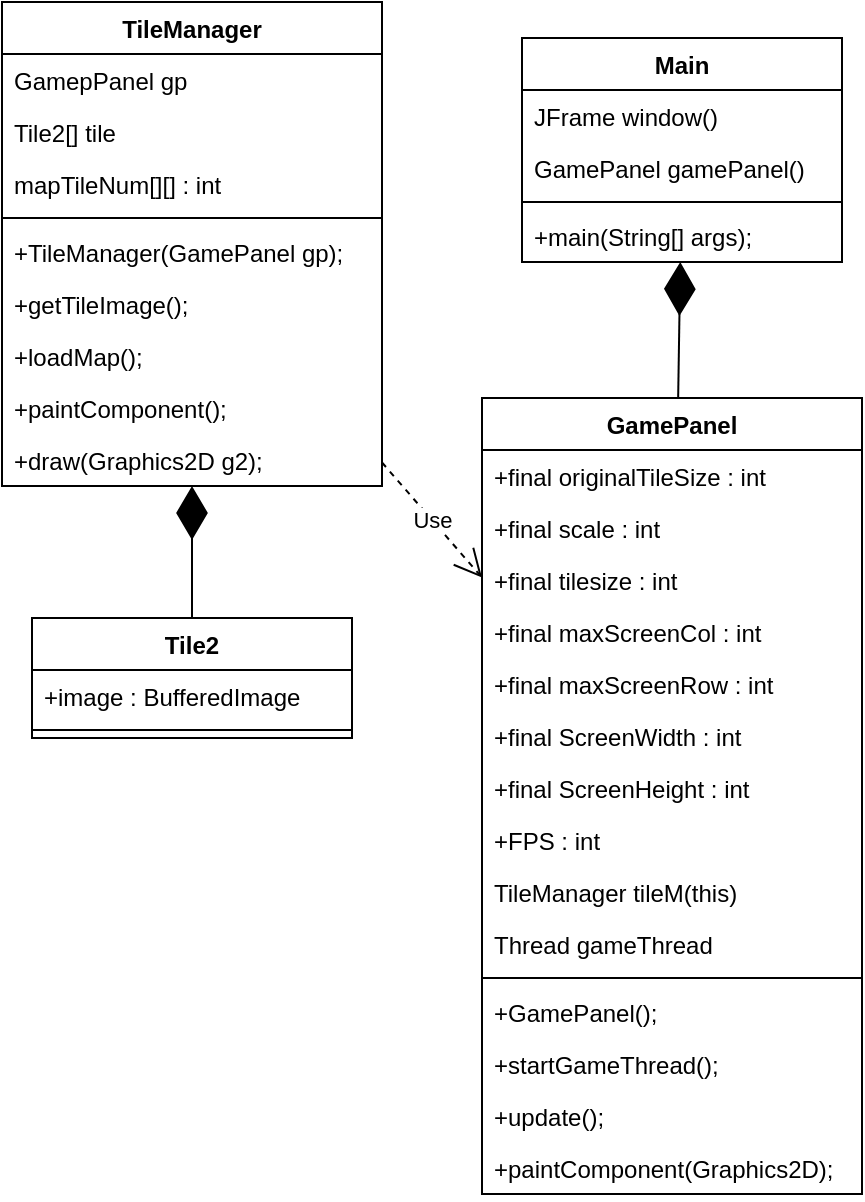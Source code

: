 <mxfile version="24.4.9" type="github">
  <diagram name="Strona-1" id="xXHoiSsrlWsvpKmhIz5g">
    <mxGraphModel dx="546" dy="729" grid="1" gridSize="10" guides="1" tooltips="1" connect="1" arrows="1" fold="1" page="1" pageScale="1" pageWidth="827" pageHeight="1169" math="0" shadow="0">
      <root>
        <mxCell id="0" />
        <mxCell id="1" parent="0" />
        <mxCell id="4ulSEf8VKUt_bsRfjaRG-1" value="Main" style="swimlane;fontStyle=1;align=center;verticalAlign=top;childLayout=stackLayout;horizontal=1;startSize=26;horizontalStack=0;resizeParent=1;resizeParentMax=0;resizeLast=0;collapsible=1;marginBottom=0;whiteSpace=wrap;html=1;" vertex="1" parent="1">
          <mxGeometry x="370" y="320" width="160" height="112" as="geometry" />
        </mxCell>
        <mxCell id="4ulSEf8VKUt_bsRfjaRG-51" value="JFrame window()" style="text;strokeColor=none;fillColor=none;align=left;verticalAlign=top;spacingLeft=4;spacingRight=4;overflow=hidden;rotatable=0;points=[[0,0.5],[1,0.5]];portConstraint=eastwest;whiteSpace=wrap;html=1;" vertex="1" parent="4ulSEf8VKUt_bsRfjaRG-1">
          <mxGeometry y="26" width="160" height="26" as="geometry" />
        </mxCell>
        <mxCell id="4ulSEf8VKUt_bsRfjaRG-52" value="GamePanel gamePanel()" style="text;strokeColor=none;fillColor=none;align=left;verticalAlign=top;spacingLeft=4;spacingRight=4;overflow=hidden;rotatable=0;points=[[0,0.5],[1,0.5]];portConstraint=eastwest;whiteSpace=wrap;html=1;" vertex="1" parent="4ulSEf8VKUt_bsRfjaRG-1">
          <mxGeometry y="52" width="160" height="26" as="geometry" />
        </mxCell>
        <mxCell id="4ulSEf8VKUt_bsRfjaRG-3" value="" style="line;strokeWidth=1;fillColor=none;align=left;verticalAlign=middle;spacingTop=-1;spacingLeft=3;spacingRight=3;rotatable=0;labelPosition=right;points=[];portConstraint=eastwest;strokeColor=inherit;" vertex="1" parent="4ulSEf8VKUt_bsRfjaRG-1">
          <mxGeometry y="78" width="160" height="8" as="geometry" />
        </mxCell>
        <mxCell id="4ulSEf8VKUt_bsRfjaRG-4" value="+main(String[] args);" style="text;strokeColor=none;fillColor=none;align=left;verticalAlign=top;spacingLeft=4;spacingRight=4;overflow=hidden;rotatable=0;points=[[0,0.5],[1,0.5]];portConstraint=eastwest;whiteSpace=wrap;html=1;" vertex="1" parent="4ulSEf8VKUt_bsRfjaRG-1">
          <mxGeometry y="86" width="160" height="26" as="geometry" />
        </mxCell>
        <mxCell id="4ulSEf8VKUt_bsRfjaRG-5" value="GamePanel" style="swimlane;fontStyle=1;align=center;verticalAlign=top;childLayout=stackLayout;horizontal=1;startSize=26;horizontalStack=0;resizeParent=1;resizeParentMax=0;resizeLast=0;collapsible=1;marginBottom=0;whiteSpace=wrap;html=1;" vertex="1" parent="1">
          <mxGeometry x="350" y="500" width="190" height="398" as="geometry" />
        </mxCell>
        <mxCell id="4ulSEf8VKUt_bsRfjaRG-47" value="&lt;div&gt;+final originalTileSize : int&lt;/div&gt;" style="text;strokeColor=none;fillColor=none;align=left;verticalAlign=top;spacingLeft=4;spacingRight=4;overflow=hidden;rotatable=0;points=[[0,0.5],[1,0.5]];portConstraint=eastwest;whiteSpace=wrap;html=1;" vertex="1" parent="4ulSEf8VKUt_bsRfjaRG-5">
          <mxGeometry y="26" width="190" height="26" as="geometry" />
        </mxCell>
        <mxCell id="4ulSEf8VKUt_bsRfjaRG-48" value="&lt;div&gt;+final scale : int&lt;/div&gt;" style="text;strokeColor=none;fillColor=none;align=left;verticalAlign=top;spacingLeft=4;spacingRight=4;overflow=hidden;rotatable=0;points=[[0,0.5],[1,0.5]];portConstraint=eastwest;whiteSpace=wrap;html=1;" vertex="1" parent="4ulSEf8VKUt_bsRfjaRG-5">
          <mxGeometry y="52" width="190" height="26" as="geometry" />
        </mxCell>
        <mxCell id="4ulSEf8VKUt_bsRfjaRG-6" value="&lt;div&gt;+final tilesize : int&lt;/div&gt;" style="text;strokeColor=none;fillColor=none;align=left;verticalAlign=top;spacingLeft=4;spacingRight=4;overflow=hidden;rotatable=0;points=[[0,0.5],[1,0.5]];portConstraint=eastwest;whiteSpace=wrap;html=1;" vertex="1" parent="4ulSEf8VKUt_bsRfjaRG-5">
          <mxGeometry y="78" width="190" height="26" as="geometry" />
        </mxCell>
        <mxCell id="4ulSEf8VKUt_bsRfjaRG-9" value="&lt;div&gt;+final maxScreenCol : int&lt;/div&gt;" style="text;strokeColor=none;fillColor=none;align=left;verticalAlign=top;spacingLeft=4;spacingRight=4;overflow=hidden;rotatable=0;points=[[0,0.5],[1,0.5]];portConstraint=eastwest;whiteSpace=wrap;html=1;" vertex="1" parent="4ulSEf8VKUt_bsRfjaRG-5">
          <mxGeometry y="104" width="190" height="26" as="geometry" />
        </mxCell>
        <mxCell id="4ulSEf8VKUt_bsRfjaRG-10" value="&lt;div&gt;+final maxScreenRow : int&lt;/div&gt;" style="text;strokeColor=none;fillColor=none;align=left;verticalAlign=top;spacingLeft=4;spacingRight=4;overflow=hidden;rotatable=0;points=[[0,0.5],[1,0.5]];portConstraint=eastwest;whiteSpace=wrap;html=1;" vertex="1" parent="4ulSEf8VKUt_bsRfjaRG-5">
          <mxGeometry y="130" width="190" height="26" as="geometry" />
        </mxCell>
        <mxCell id="4ulSEf8VKUt_bsRfjaRG-11" value="&lt;div&gt;+final ScreenWidth : int&lt;/div&gt;" style="text;strokeColor=none;fillColor=none;align=left;verticalAlign=top;spacingLeft=4;spacingRight=4;overflow=hidden;rotatable=0;points=[[0,0.5],[1,0.5]];portConstraint=eastwest;whiteSpace=wrap;html=1;" vertex="1" parent="4ulSEf8VKUt_bsRfjaRG-5">
          <mxGeometry y="156" width="190" height="26" as="geometry" />
        </mxCell>
        <mxCell id="4ulSEf8VKUt_bsRfjaRG-12" value="&lt;div&gt;+final ScreenHeight : int&lt;/div&gt;" style="text;strokeColor=none;fillColor=none;align=left;verticalAlign=top;spacingLeft=4;spacingRight=4;overflow=hidden;rotatable=0;points=[[0,0.5],[1,0.5]];portConstraint=eastwest;whiteSpace=wrap;html=1;" vertex="1" parent="4ulSEf8VKUt_bsRfjaRG-5">
          <mxGeometry y="182" width="190" height="26" as="geometry" />
        </mxCell>
        <mxCell id="4ulSEf8VKUt_bsRfjaRG-13" value="&lt;div&gt;+FPS : int&lt;/div&gt;" style="text;strokeColor=none;fillColor=none;align=left;verticalAlign=top;spacingLeft=4;spacingRight=4;overflow=hidden;rotatable=0;points=[[0,0.5],[1,0.5]];portConstraint=eastwest;whiteSpace=wrap;html=1;" vertex="1" parent="4ulSEf8VKUt_bsRfjaRG-5">
          <mxGeometry y="208" width="190" height="26" as="geometry" />
        </mxCell>
        <mxCell id="4ulSEf8VKUt_bsRfjaRG-49" value="&lt;div&gt;TileManager tileM(this)&lt;/div&gt;" style="text;strokeColor=none;fillColor=none;align=left;verticalAlign=top;spacingLeft=4;spacingRight=4;overflow=hidden;rotatable=0;points=[[0,0.5],[1,0.5]];portConstraint=eastwest;whiteSpace=wrap;html=1;" vertex="1" parent="4ulSEf8VKUt_bsRfjaRG-5">
          <mxGeometry y="234" width="190" height="26" as="geometry" />
        </mxCell>
        <mxCell id="4ulSEf8VKUt_bsRfjaRG-50" value="&lt;div&gt;Thread gameThread&lt;/div&gt;" style="text;strokeColor=none;fillColor=none;align=left;verticalAlign=top;spacingLeft=4;spacingRight=4;overflow=hidden;rotatable=0;points=[[0,0.5],[1,0.5]];portConstraint=eastwest;whiteSpace=wrap;html=1;" vertex="1" parent="4ulSEf8VKUt_bsRfjaRG-5">
          <mxGeometry y="260" width="190" height="26" as="geometry" />
        </mxCell>
        <mxCell id="4ulSEf8VKUt_bsRfjaRG-7" value="" style="line;strokeWidth=1;fillColor=none;align=left;verticalAlign=middle;spacingTop=-1;spacingLeft=3;spacingRight=3;rotatable=0;labelPosition=right;points=[];portConstraint=eastwest;strokeColor=inherit;" vertex="1" parent="4ulSEf8VKUt_bsRfjaRG-5">
          <mxGeometry y="286" width="190" height="8" as="geometry" />
        </mxCell>
        <mxCell id="4ulSEf8VKUt_bsRfjaRG-8" value="+GamePanel();" style="text;strokeColor=none;fillColor=none;align=left;verticalAlign=top;spacingLeft=4;spacingRight=4;overflow=hidden;rotatable=0;points=[[0,0.5],[1,0.5]];portConstraint=eastwest;whiteSpace=wrap;html=1;" vertex="1" parent="4ulSEf8VKUt_bsRfjaRG-5">
          <mxGeometry y="294" width="190" height="26" as="geometry" />
        </mxCell>
        <mxCell id="4ulSEf8VKUt_bsRfjaRG-15" value="+startGameThread();" style="text;strokeColor=none;fillColor=none;align=left;verticalAlign=top;spacingLeft=4;spacingRight=4;overflow=hidden;rotatable=0;points=[[0,0.5],[1,0.5]];portConstraint=eastwest;whiteSpace=wrap;html=1;" vertex="1" parent="4ulSEf8VKUt_bsRfjaRG-5">
          <mxGeometry y="320" width="190" height="26" as="geometry" />
        </mxCell>
        <mxCell id="4ulSEf8VKUt_bsRfjaRG-17" value="+update();" style="text;strokeColor=none;fillColor=none;align=left;verticalAlign=top;spacingLeft=4;spacingRight=4;overflow=hidden;rotatable=0;points=[[0,0.5],[1,0.5]];portConstraint=eastwest;whiteSpace=wrap;html=1;" vertex="1" parent="4ulSEf8VKUt_bsRfjaRG-5">
          <mxGeometry y="346" width="190" height="26" as="geometry" />
        </mxCell>
        <mxCell id="4ulSEf8VKUt_bsRfjaRG-16" value="+paintComponent(Graphics2D);" style="text;strokeColor=none;fillColor=none;align=left;verticalAlign=top;spacingLeft=4;spacingRight=4;overflow=hidden;rotatable=0;points=[[0,0.5],[1,0.5]];portConstraint=eastwest;whiteSpace=wrap;html=1;" vertex="1" parent="4ulSEf8VKUt_bsRfjaRG-5">
          <mxGeometry y="372" width="190" height="26" as="geometry" />
        </mxCell>
        <mxCell id="4ulSEf8VKUt_bsRfjaRG-18" value="Tile2" style="swimlane;fontStyle=1;align=center;verticalAlign=top;childLayout=stackLayout;horizontal=1;startSize=26;horizontalStack=0;resizeParent=1;resizeParentMax=0;resizeLast=0;collapsible=1;marginBottom=0;whiteSpace=wrap;html=1;" vertex="1" parent="1">
          <mxGeometry x="125" y="610" width="160" height="60" as="geometry" />
        </mxCell>
        <mxCell id="4ulSEf8VKUt_bsRfjaRG-19" value="&lt;div&gt;+image : BufferedImage&lt;/div&gt;" style="text;strokeColor=none;fillColor=none;align=left;verticalAlign=top;spacingLeft=4;spacingRight=4;overflow=hidden;rotatable=0;points=[[0,0.5],[1,0.5]];portConstraint=eastwest;whiteSpace=wrap;html=1;" vertex="1" parent="4ulSEf8VKUt_bsRfjaRG-18">
          <mxGeometry y="26" width="160" height="26" as="geometry" />
        </mxCell>
        <mxCell id="4ulSEf8VKUt_bsRfjaRG-26" value="" style="line;strokeWidth=1;fillColor=none;align=left;verticalAlign=middle;spacingTop=-1;spacingLeft=3;spacingRight=3;rotatable=0;labelPosition=right;points=[];portConstraint=eastwest;strokeColor=inherit;" vertex="1" parent="4ulSEf8VKUt_bsRfjaRG-18">
          <mxGeometry y="52" width="160" height="8" as="geometry" />
        </mxCell>
        <mxCell id="4ulSEf8VKUt_bsRfjaRG-31" value="TileManager" style="swimlane;fontStyle=1;align=center;verticalAlign=top;childLayout=stackLayout;horizontal=1;startSize=26;horizontalStack=0;resizeParent=1;resizeParentMax=0;resizeLast=0;collapsible=1;marginBottom=0;whiteSpace=wrap;html=1;" vertex="1" parent="1">
          <mxGeometry x="110" y="302" width="190" height="242" as="geometry" />
        </mxCell>
        <mxCell id="4ulSEf8VKUt_bsRfjaRG-33" value="&lt;div&gt;GamepPanel gp&lt;br&gt;&lt;/div&gt;" style="text;strokeColor=none;fillColor=none;align=left;verticalAlign=top;spacingLeft=4;spacingRight=4;overflow=hidden;rotatable=0;points=[[0,0.5],[1,0.5]];portConstraint=eastwest;whiteSpace=wrap;html=1;" vertex="1" parent="4ulSEf8VKUt_bsRfjaRG-31">
          <mxGeometry y="26" width="190" height="26" as="geometry" />
        </mxCell>
        <mxCell id="4ulSEf8VKUt_bsRfjaRG-32" value="&lt;div&gt;Tile2[] tile&lt;br&gt;&lt;/div&gt;" style="text;strokeColor=none;fillColor=none;align=left;verticalAlign=top;spacingLeft=4;spacingRight=4;overflow=hidden;rotatable=0;points=[[0,0.5],[1,0.5]];portConstraint=eastwest;whiteSpace=wrap;html=1;" vertex="1" parent="4ulSEf8VKUt_bsRfjaRG-31">
          <mxGeometry y="52" width="190" height="26" as="geometry" />
        </mxCell>
        <mxCell id="4ulSEf8VKUt_bsRfjaRG-34" value="&lt;div&gt;mapTileNum[][] : int&lt;/div&gt;" style="text;strokeColor=none;fillColor=none;align=left;verticalAlign=top;spacingLeft=4;spacingRight=4;overflow=hidden;rotatable=0;points=[[0,0.5],[1,0.5]];portConstraint=eastwest;whiteSpace=wrap;html=1;" vertex="1" parent="4ulSEf8VKUt_bsRfjaRG-31">
          <mxGeometry y="78" width="190" height="26" as="geometry" />
        </mxCell>
        <mxCell id="4ulSEf8VKUt_bsRfjaRG-39" value="" style="line;strokeWidth=1;fillColor=none;align=left;verticalAlign=middle;spacingTop=-1;spacingLeft=3;spacingRight=3;rotatable=0;labelPosition=right;points=[];portConstraint=eastwest;strokeColor=inherit;" vertex="1" parent="4ulSEf8VKUt_bsRfjaRG-31">
          <mxGeometry y="104" width="190" height="8" as="geometry" />
        </mxCell>
        <mxCell id="4ulSEf8VKUt_bsRfjaRG-40" value="+TileManager(GamePanel gp);" style="text;strokeColor=none;fillColor=none;align=left;verticalAlign=top;spacingLeft=4;spacingRight=4;overflow=hidden;rotatable=0;points=[[0,0.5],[1,0.5]];portConstraint=eastwest;whiteSpace=wrap;html=1;" vertex="1" parent="4ulSEf8VKUt_bsRfjaRG-31">
          <mxGeometry y="112" width="190" height="26" as="geometry" />
        </mxCell>
        <mxCell id="4ulSEf8VKUt_bsRfjaRG-41" value="+getTileImage();" style="text;strokeColor=none;fillColor=none;align=left;verticalAlign=top;spacingLeft=4;spacingRight=4;overflow=hidden;rotatable=0;points=[[0,0.5],[1,0.5]];portConstraint=eastwest;whiteSpace=wrap;html=1;" vertex="1" parent="4ulSEf8VKUt_bsRfjaRG-31">
          <mxGeometry y="138" width="190" height="26" as="geometry" />
        </mxCell>
        <mxCell id="4ulSEf8VKUt_bsRfjaRG-42" value="+loadMap();" style="text;strokeColor=none;fillColor=none;align=left;verticalAlign=top;spacingLeft=4;spacingRight=4;overflow=hidden;rotatable=0;points=[[0,0.5],[1,0.5]];portConstraint=eastwest;whiteSpace=wrap;html=1;" vertex="1" parent="4ulSEf8VKUt_bsRfjaRG-31">
          <mxGeometry y="164" width="190" height="26" as="geometry" />
        </mxCell>
        <mxCell id="4ulSEf8VKUt_bsRfjaRG-46" value="+paintComponent();" style="text;strokeColor=none;fillColor=none;align=left;verticalAlign=top;spacingLeft=4;spacingRight=4;overflow=hidden;rotatable=0;points=[[0,0.5],[1,0.5]];portConstraint=eastwest;whiteSpace=wrap;html=1;" vertex="1" parent="4ulSEf8VKUt_bsRfjaRG-31">
          <mxGeometry y="190" width="190" height="26" as="geometry" />
        </mxCell>
        <mxCell id="4ulSEf8VKUt_bsRfjaRG-43" value="+draw(Graphics2D g2);" style="text;strokeColor=none;fillColor=none;align=left;verticalAlign=top;spacingLeft=4;spacingRight=4;overflow=hidden;rotatable=0;points=[[0,0.5],[1,0.5]];portConstraint=eastwest;whiteSpace=wrap;html=1;" vertex="1" parent="4ulSEf8VKUt_bsRfjaRG-31">
          <mxGeometry y="216" width="190" height="26" as="geometry" />
        </mxCell>
        <mxCell id="4ulSEf8VKUt_bsRfjaRG-44" value="" style="endArrow=diamondThin;endFill=1;endSize=24;html=1;rounded=0;" edge="1" parent="1" source="4ulSEf8VKUt_bsRfjaRG-18" target="4ulSEf8VKUt_bsRfjaRG-31">
          <mxGeometry width="160" relative="1" as="geometry">
            <mxPoint x="200" y="420" as="sourcePoint" />
            <mxPoint x="360" y="420" as="targetPoint" />
          </mxGeometry>
        </mxCell>
        <mxCell id="4ulSEf8VKUt_bsRfjaRG-54" value="" style="endArrow=diamondThin;endFill=1;endSize=24;html=1;rounded=0;" edge="1" parent="1" source="4ulSEf8VKUt_bsRfjaRG-5" target="4ulSEf8VKUt_bsRfjaRG-1">
          <mxGeometry width="160" relative="1" as="geometry">
            <mxPoint x="330" y="400" as="sourcePoint" />
            <mxPoint x="490" y="400" as="targetPoint" />
          </mxGeometry>
        </mxCell>
        <mxCell id="4ulSEf8VKUt_bsRfjaRG-56" value="Use" style="endArrow=open;endSize=12;dashed=1;html=1;rounded=0;" edge="1" parent="1" source="4ulSEf8VKUt_bsRfjaRG-31" target="4ulSEf8VKUt_bsRfjaRG-5">
          <mxGeometry width="160" relative="1" as="geometry">
            <mxPoint x="230" y="570" as="sourcePoint" />
            <mxPoint x="390" y="570" as="targetPoint" />
          </mxGeometry>
        </mxCell>
      </root>
    </mxGraphModel>
  </diagram>
</mxfile>
